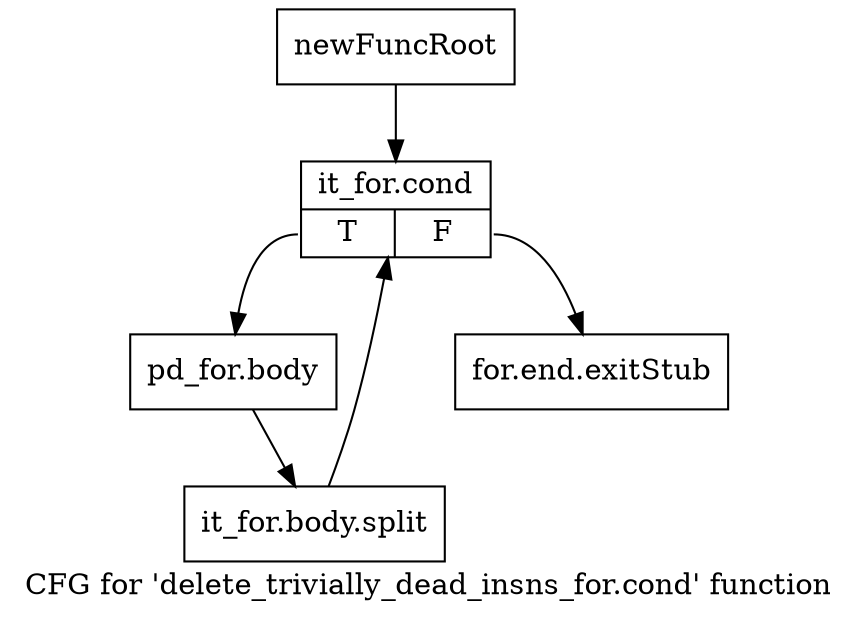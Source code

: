 digraph "CFG for 'delete_trivially_dead_insns_for.cond' function" {
	label="CFG for 'delete_trivially_dead_insns_for.cond' function";

	Node0xa802f70 [shape=record,label="{newFuncRoot}"];
	Node0xa802f70 -> Node0xa803010;
	Node0xa802fc0 [shape=record,label="{for.end.exitStub}"];
	Node0xa803010 [shape=record,label="{it_for.cond|{<s0>T|<s1>F}}"];
	Node0xa803010:s0 -> Node0xa803060;
	Node0xa803010:s1 -> Node0xa802fc0;
	Node0xa803060 [shape=record,label="{pd_for.body}"];
	Node0xa803060 -> Node0xf4349e0;
	Node0xf4349e0 [shape=record,label="{it_for.body.split}"];
	Node0xf4349e0 -> Node0xa803010;
}
